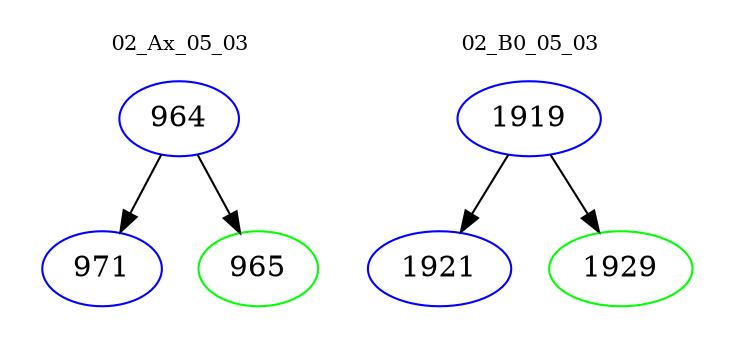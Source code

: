 digraph{
subgraph cluster_0 {
color = white
label = "02_Ax_05_03";
fontsize=10;
T0_964 [label="964", color="blue"]
T0_964 -> T0_971 [color="black"]
T0_971 [label="971", color="blue"]
T0_964 -> T0_965 [color="black"]
T0_965 [label="965", color="green"]
}
subgraph cluster_1 {
color = white
label = "02_B0_05_03";
fontsize=10;
T1_1919 [label="1919", color="blue"]
T1_1919 -> T1_1921 [color="black"]
T1_1921 [label="1921", color="blue"]
T1_1919 -> T1_1929 [color="black"]
T1_1929 [label="1929", color="green"]
}
}
